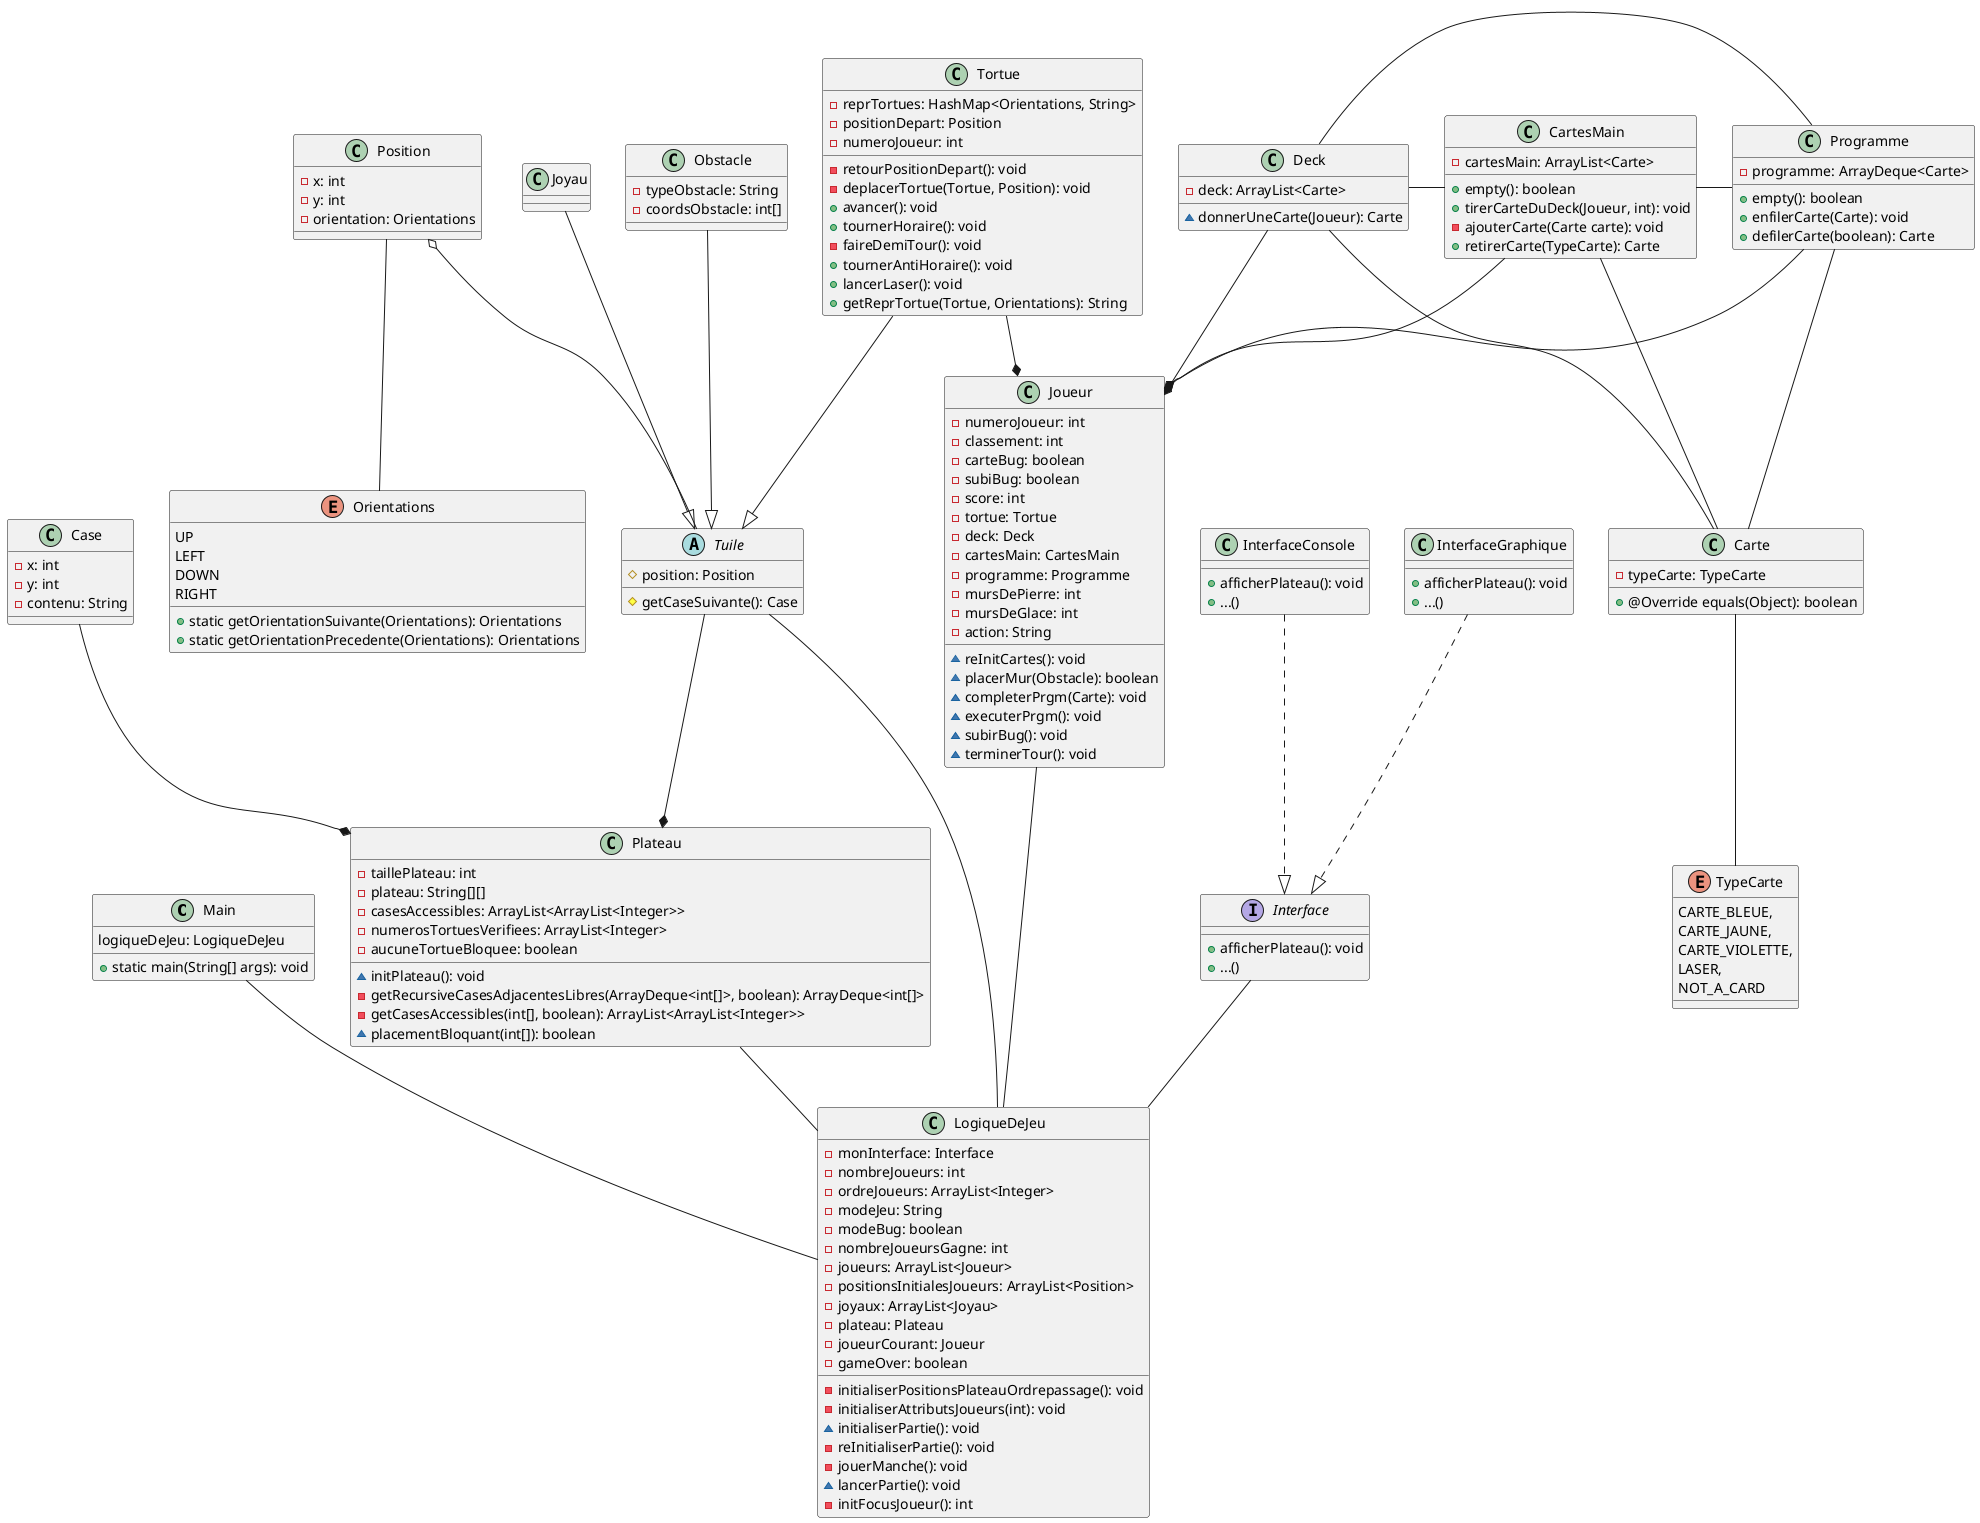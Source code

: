 @startuml
'On ommet les getters et setters
'src
class Main {
    logiqueDeJeu: LogiqueDeJeu

    + static main(String[] args): void
}

class LogiqueDeJeu {
    - monInterface: Interface
    - nombreJoueurs: int
    - ordreJoueurs: ArrayList<Integer>
    - modeJeu: String
    - modeBug: boolean
    - nombreJoueursGagne: int
    - joueurs: ArrayList<Joueur>
    - positionsInitialesJoueurs: ArrayList<Position>
    - joyaux: ArrayList<Joyau>
    - plateau: Plateau
    - joueurCourant: Joueur
    - gameOver: boolean

    - initialiserPositionsPlateauOrdrepassage(): void
    - initialiserAttributsJoueurs(int): void
    ~ initialiserPartie(): void
    - reInitialiserPartie(): void
    - jouerManche(): void
    ~ lancerPartie(): void
    - initFocusJoueur(): int
}
Main -- LogiqueDeJeu

class Plateau {
    - taillePlateau: int
    - plateau: String[][]
    - casesAccessibles: ArrayList<ArrayList<Integer>>
    - numerosTortuesVerifiees: ArrayList<Integer>
    - aucuneTortueBloquee: boolean

    ~ initPlateau(): void
    - getRecursiveCasesAdjacentesLibres(ArrayDeque<int[]>, boolean): ArrayDeque<int[]>
    - getCasesAccessibles(int[], boolean): ArrayList<ArrayList<Integer>>
    ~ placementBloquant(int[]): boolean
}
Plateau -- LogiqueDeJeu

class Case {
    - x: int
    - y: int
    - contenu: String
}
Case --* Plateau

class Joueur {
    - numeroJoueur: int
    - classement: int
    - carteBug: boolean
    - subiBug: boolean
    - score: int
    - tortue: Tortue
    - deck: Deck
    - cartesMain: CartesMain
    - programme: Programme
    - mursDePierre: int
    - mursDeGlace: int
    - action: String

    ~ reInitCartes(): void
    ~ placerMur(Obstacle): boolean
    ~ completerPrgm(Carte): void
    ~ executerPrgm(): void
    ~ subirBug(): void
    ~ terminerTour(): void
}
Joueur -- LogiqueDeJeu

'src.Tuiles
abstract class Tuile {
    # position: Position
    # getCaseSuivante(): Case
}
Tuile -- LogiqueDeJeu
Tuile --* Plateau

enum Orientations {
    UP
    LEFT
    DOWN
    RIGHT

    + static getOrientationSuivante(Orientations): Orientations
    + static getOrientationPrecedente(Orientations): Orientations
}

class Position {
    - x: int
    - y: int
    - orientation: Orientations
}
Position o-- Tuile
Position -- Orientations

class Tortue {
    - reprTortues: HashMap<Orientations, String>
    - positionDepart: Position
    - numeroJoueur: int

    - retourPositionDepart(): void
    - deplacerTortue(Tortue, Position): void
    + avancer(): void
    + tournerHoraire(): void
    - faireDemiTour(): void
    + tournerAntiHoraire(): void
    + lancerLaser(): void
    + getReprTortue(Tortue, Orientations): String
}
Tortue --|> Tuile
Tortue --* Joueur

class Joyau {
}
Joyau --|> Tuile

class Obstacle {
    - typeObstacle: String
    - coordsObstacle: int[]
}
Obstacle --|> Tuile

'src.Cartes
enum TypeCarte {
    CARTE_BLEUE,
    CARTE_JAUNE,
    CARTE_VIOLETTE,
    LASER,
    NOT_A_CARD
}

class Carte {
    - typeCarte: TypeCarte

    + @Override equals(Object): boolean
}
Carte -- TypeCarte

class Deck {
    - deck: ArrayList<Carte>

    ~ donnerUneCarte(Joueur): Carte
}
Deck - CartesMain
Deck --* Joueur
Deck -- Carte

class CartesMain {
    - cartesMain: ArrayList<Carte>

    + empty(): boolean
    + tirerCarteDuDeck(Joueur, int): void
    - ajouterCarte(Carte carte): void
    + retirerCarte(TypeCarte): Carte
}
CartesMain - Programme
CartesMain --* Joueur
CartesMain -- Carte

class Programme {
    - programme: ArrayDeque<Carte>

    + empty(): boolean
    + enfilerCarte(Carte): void
    + defilerCarte(boolean): Carte
}
Programme - Deck
Programme --* Joueur
Programme -- Carte

'src.Interface
interface Interface {
+ afficherPlateau(): void
+ ...()
}
Interface -- LogiqueDeJeu

class InterfaceGraphique {
+ afficherPlateau(): void
+ ...()
}
InterfaceGraphique ..|> Interface

class InterfaceConsole {
+ afficherPlateau(): void
+ ...()
}
InterfaceConsole ..|> Interface
@enduml
